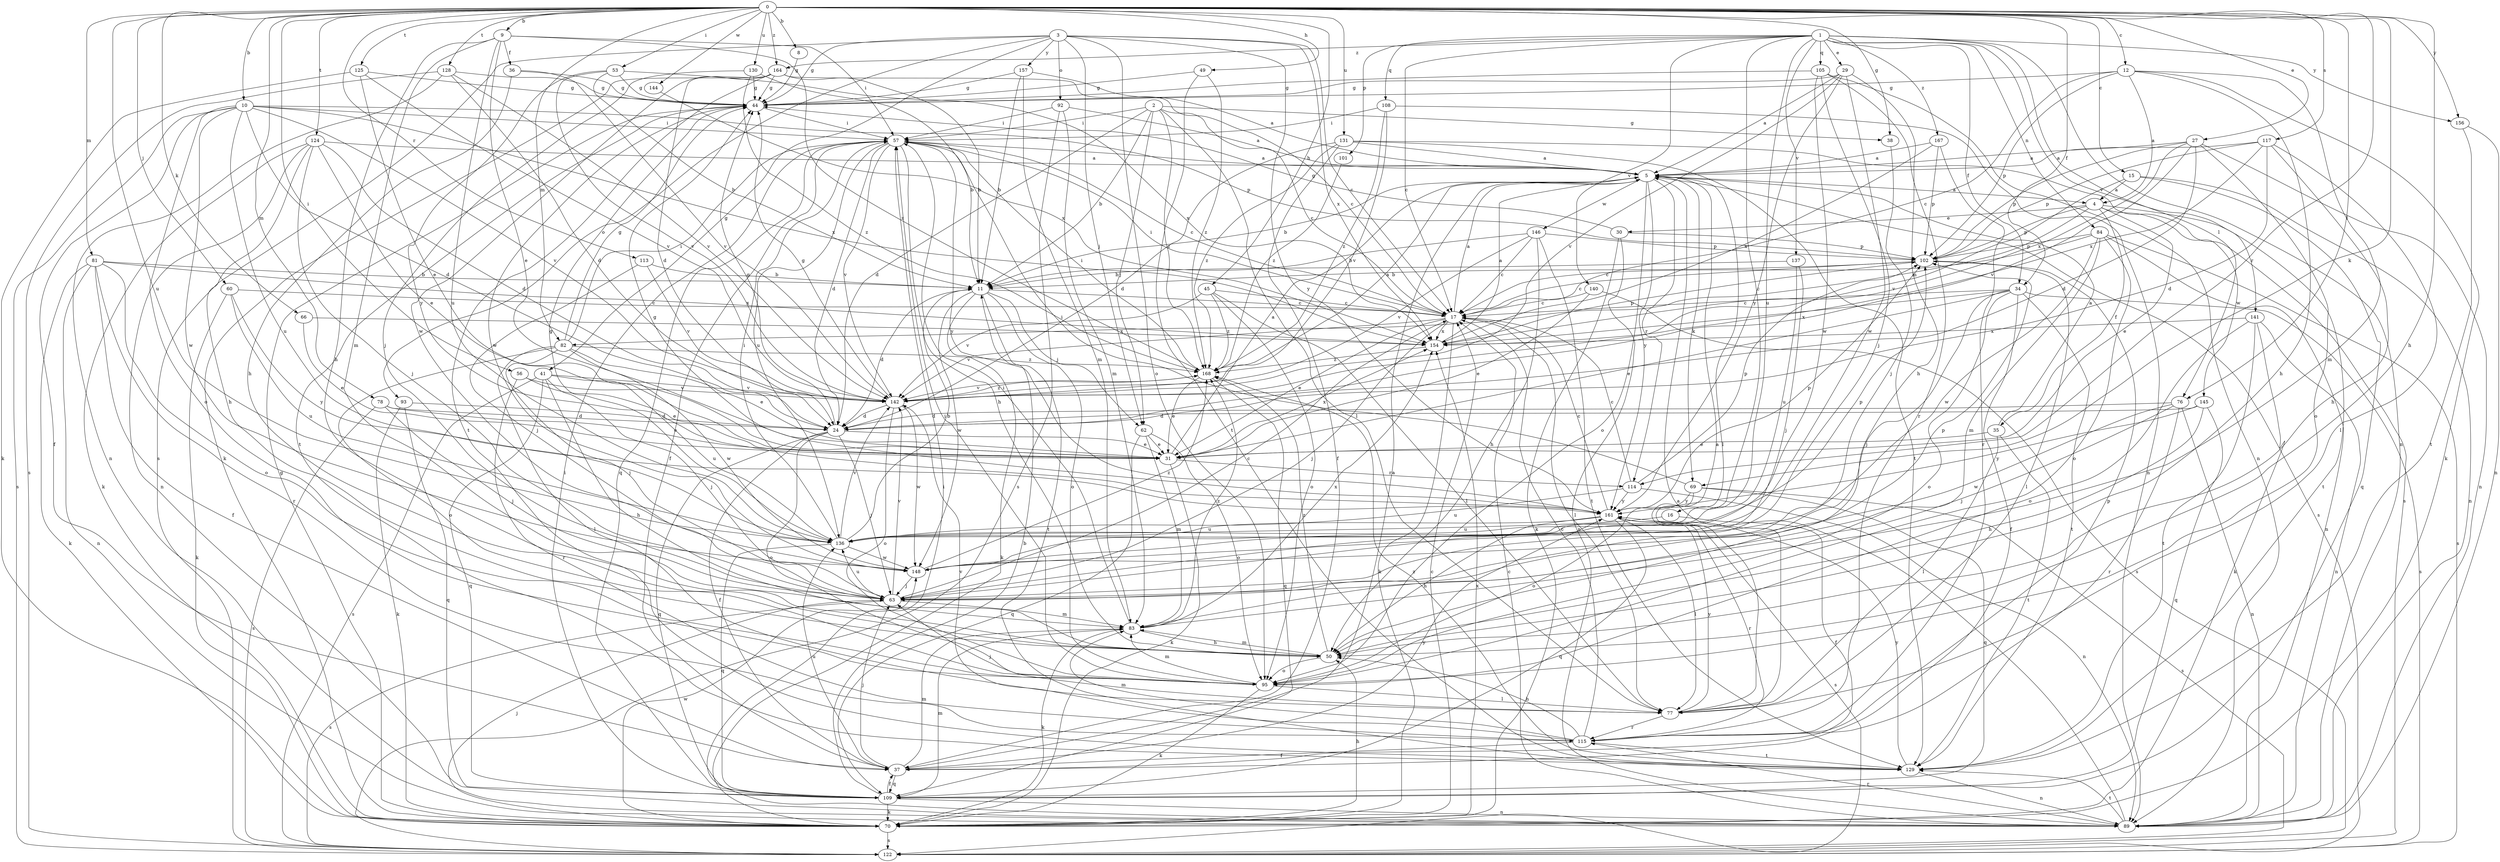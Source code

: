 strict digraph  {
0;
1;
2;
3;
4;
5;
8;
9;
10;
11;
12;
15;
16;
17;
24;
27;
29;
30;
31;
34;
35;
36;
37;
38;
41;
44;
45;
49;
50;
53;
56;
57;
60;
62;
63;
66;
69;
70;
76;
77;
78;
81;
82;
83;
84;
89;
92;
93;
95;
101;
102;
105;
108;
109;
113;
114;
115;
117;
122;
124;
125;
128;
129;
130;
131;
136;
137;
140;
141;
142;
144;
145;
146;
148;
154;
156;
157;
161;
164;
167;
168;
0 -> 8  [label=b];
0 -> 9  [label=b];
0 -> 10  [label=b];
0 -> 12  [label=c];
0 -> 15  [label=c];
0 -> 27  [label=e];
0 -> 34  [label=f];
0 -> 38  [label=g];
0 -> 45  [label=h];
0 -> 49  [label=h];
0 -> 50  [label=h];
0 -> 53  [label=i];
0 -> 56  [label=i];
0 -> 60  [label=j];
0 -> 66  [label=k];
0 -> 69  [label=k];
0 -> 76  [label=l];
0 -> 78  [label=m];
0 -> 81  [label=m];
0 -> 82  [label=m];
0 -> 113  [label=r];
0 -> 114  [label=r];
0 -> 117  [label=s];
0 -> 124  [label=t];
0 -> 125  [label=t];
0 -> 128  [label=t];
0 -> 130  [label=u];
0 -> 131  [label=u];
0 -> 136  [label=u];
0 -> 144  [label=w];
0 -> 156  [label=y];
0 -> 164  [label=z];
1 -> 16  [label=c];
1 -> 17  [label=c];
1 -> 29  [label=e];
1 -> 34  [label=f];
1 -> 76  [label=l];
1 -> 84  [label=n];
1 -> 89  [label=n];
1 -> 101  [label=p];
1 -> 105  [label=q];
1 -> 108  [label=q];
1 -> 136  [label=u];
1 -> 137  [label=v];
1 -> 140  [label=v];
1 -> 141  [label=v];
1 -> 156  [label=y];
1 -> 164  [label=z];
1 -> 167  [label=z];
2 -> 11  [label=b];
2 -> 17  [label=c];
2 -> 24  [label=d];
2 -> 38  [label=g];
2 -> 57  [label=i];
2 -> 62  [label=j];
2 -> 77  [label=l];
2 -> 168  [label=z];
3 -> 17  [label=c];
3 -> 41  [label=g];
3 -> 44  [label=g];
3 -> 62  [label=j];
3 -> 92  [label=o];
3 -> 93  [label=o];
3 -> 95  [label=o];
3 -> 122  [label=s];
3 -> 154  [label=x];
3 -> 157  [label=y];
3 -> 161  [label=y];
4 -> 30  [label=e];
4 -> 31  [label=e];
4 -> 35  [label=f];
4 -> 82  [label=m];
4 -> 102  [label=p];
4 -> 129  [label=t];
4 -> 145  [label=w];
5 -> 4  [label=a];
5 -> 11  [label=b];
5 -> 69  [label=k];
5 -> 77  [label=l];
5 -> 95  [label=o];
5 -> 114  [label=r];
5 -> 122  [label=s];
5 -> 146  [label=w];
5 -> 161  [label=y];
8 -> 44  [label=g];
9 -> 31  [label=e];
9 -> 36  [label=f];
9 -> 50  [label=h];
9 -> 57  [label=i];
9 -> 83  [label=m];
9 -> 136  [label=u];
9 -> 168  [label=z];
10 -> 24  [label=d];
10 -> 37  [label=f];
10 -> 57  [label=i];
10 -> 95  [label=o];
10 -> 102  [label=p];
10 -> 122  [label=s];
10 -> 136  [label=u];
10 -> 142  [label=v];
10 -> 148  [label=w];
10 -> 154  [label=x];
11 -> 17  [label=c];
11 -> 24  [label=d];
11 -> 62  [label=j];
11 -> 70  [label=k];
11 -> 95  [label=o];
11 -> 129  [label=t];
11 -> 148  [label=w];
12 -> 4  [label=a];
12 -> 17  [label=c];
12 -> 44  [label=g];
12 -> 50  [label=h];
12 -> 70  [label=k];
12 -> 83  [label=m];
12 -> 102  [label=p];
15 -> 4  [label=a];
15 -> 89  [label=n];
15 -> 109  [label=q];
15 -> 142  [label=v];
16 -> 37  [label=f];
16 -> 136  [label=u];
17 -> 5  [label=a];
17 -> 31  [label=e];
17 -> 57  [label=i];
17 -> 63  [label=j];
17 -> 70  [label=k];
17 -> 77  [label=l];
17 -> 142  [label=v];
17 -> 154  [label=x];
24 -> 31  [label=e];
24 -> 37  [label=f];
24 -> 44  [label=g];
24 -> 63  [label=j];
24 -> 95  [label=o];
24 -> 109  [label=q];
27 -> 5  [label=a];
27 -> 24  [label=d];
27 -> 89  [label=n];
27 -> 95  [label=o];
27 -> 102  [label=p];
27 -> 142  [label=v];
27 -> 154  [label=x];
29 -> 5  [label=a];
29 -> 44  [label=g];
29 -> 50  [label=h];
29 -> 142  [label=v];
29 -> 148  [label=w];
29 -> 161  [label=y];
30 -> 44  [label=g];
30 -> 70  [label=k];
30 -> 89  [label=n];
30 -> 102  [label=p];
31 -> 5  [label=a];
31 -> 70  [label=k];
31 -> 114  [label=r];
31 -> 154  [label=x];
34 -> 17  [label=c];
34 -> 31  [label=e];
34 -> 37  [label=f];
34 -> 63  [label=j];
34 -> 95  [label=o];
34 -> 122  [label=s];
34 -> 129  [label=t];
34 -> 154  [label=x];
35 -> 5  [label=a];
35 -> 31  [label=e];
35 -> 77  [label=l];
35 -> 129  [label=t];
36 -> 44  [label=g];
36 -> 50  [label=h];
36 -> 142  [label=v];
37 -> 5  [label=a];
37 -> 63  [label=j];
37 -> 83  [label=m];
37 -> 109  [label=q];
37 -> 136  [label=u];
37 -> 161  [label=y];
38 -> 63  [label=j];
41 -> 50  [label=h];
41 -> 63  [label=j];
41 -> 109  [label=q];
41 -> 122  [label=s];
41 -> 136  [label=u];
41 -> 142  [label=v];
44 -> 57  [label=i];
44 -> 129  [label=t];
44 -> 148  [label=w];
45 -> 17  [label=c];
45 -> 77  [label=l];
45 -> 95  [label=o];
45 -> 142  [label=v];
45 -> 168  [label=z];
49 -> 44  [label=g];
49 -> 129  [label=t];
49 -> 168  [label=z];
50 -> 83  [label=m];
50 -> 95  [label=o];
50 -> 168  [label=z];
53 -> 11  [label=b];
53 -> 44  [label=g];
53 -> 142  [label=v];
53 -> 154  [label=x];
53 -> 161  [label=y];
56 -> 31  [label=e];
56 -> 115  [label=r];
56 -> 142  [label=v];
57 -> 5  [label=a];
57 -> 17  [label=c];
57 -> 24  [label=d];
57 -> 37  [label=f];
57 -> 50  [label=h];
57 -> 109  [label=q];
57 -> 136  [label=u];
57 -> 142  [label=v];
57 -> 161  [label=y];
60 -> 17  [label=c];
60 -> 70  [label=k];
60 -> 136  [label=u];
60 -> 161  [label=y];
62 -> 31  [label=e];
62 -> 83  [label=m];
62 -> 95  [label=o];
62 -> 109  [label=q];
63 -> 17  [label=c];
63 -> 83  [label=m];
63 -> 102  [label=p];
63 -> 122  [label=s];
63 -> 136  [label=u];
63 -> 142  [label=v];
66 -> 31  [label=e];
66 -> 154  [label=x];
69 -> 57  [label=i];
69 -> 95  [label=o];
69 -> 109  [label=q];
69 -> 122  [label=s];
69 -> 161  [label=y];
70 -> 17  [label=c];
70 -> 44  [label=g];
70 -> 50  [label=h];
70 -> 63  [label=j];
70 -> 122  [label=s];
70 -> 148  [label=w];
70 -> 154  [label=x];
76 -> 24  [label=d];
76 -> 63  [label=j];
76 -> 89  [label=n];
76 -> 115  [label=r];
76 -> 148  [label=w];
77 -> 5  [label=a];
77 -> 63  [label=j];
77 -> 115  [label=r];
77 -> 161  [label=y];
78 -> 24  [label=d];
78 -> 31  [label=e];
78 -> 63  [label=j];
78 -> 122  [label=s];
81 -> 11  [label=b];
81 -> 37  [label=f];
81 -> 70  [label=k];
81 -> 89  [label=n];
81 -> 95  [label=o];
81 -> 115  [label=r];
81 -> 154  [label=x];
82 -> 31  [label=e];
82 -> 44  [label=g];
82 -> 57  [label=i];
82 -> 63  [label=j];
82 -> 77  [label=l];
82 -> 95  [label=o];
82 -> 148  [label=w];
82 -> 168  [label=z];
83 -> 50  [label=h];
83 -> 57  [label=i];
83 -> 70  [label=k];
83 -> 154  [label=x];
83 -> 168  [label=z];
84 -> 17  [label=c];
84 -> 83  [label=m];
84 -> 89  [label=n];
84 -> 95  [label=o];
84 -> 102  [label=p];
84 -> 122  [label=s];
84 -> 148  [label=w];
89 -> 5  [label=a];
89 -> 17  [label=c];
89 -> 57  [label=i];
89 -> 115  [label=r];
89 -> 129  [label=t];
92 -> 5  [label=a];
92 -> 57  [label=i];
92 -> 83  [label=m];
92 -> 122  [label=s];
93 -> 24  [label=d];
93 -> 70  [label=k];
93 -> 109  [label=q];
95 -> 57  [label=i];
95 -> 70  [label=k];
95 -> 77  [label=l];
95 -> 83  [label=m];
101 -> 168  [label=z];
102 -> 11  [label=b];
102 -> 17  [label=c];
102 -> 77  [label=l];
105 -> 44  [label=g];
105 -> 63  [label=j];
105 -> 89  [label=n];
105 -> 115  [label=r];
105 -> 148  [label=w];
108 -> 57  [label=i];
108 -> 89  [label=n];
108 -> 142  [label=v];
108 -> 168  [label=z];
109 -> 11  [label=b];
109 -> 37  [label=f];
109 -> 57  [label=i];
109 -> 70  [label=k];
109 -> 83  [label=m];
109 -> 89  [label=n];
113 -> 11  [label=b];
113 -> 63  [label=j];
113 -> 142  [label=v];
114 -> 17  [label=c];
114 -> 89  [label=n];
114 -> 102  [label=p];
114 -> 136  [label=u];
114 -> 161  [label=y];
115 -> 17  [label=c];
115 -> 37  [label=f];
115 -> 50  [label=h];
115 -> 83  [label=m];
115 -> 102  [label=p];
115 -> 129  [label=t];
115 -> 142  [label=v];
117 -> 5  [label=a];
117 -> 24  [label=d];
117 -> 50  [label=h];
117 -> 77  [label=l];
117 -> 102  [label=p];
117 -> 154  [label=x];
124 -> 5  [label=a];
124 -> 24  [label=d];
124 -> 31  [label=e];
124 -> 50  [label=h];
124 -> 63  [label=j];
124 -> 70  [label=k];
124 -> 89  [label=n];
125 -> 31  [label=e];
125 -> 44  [label=g];
125 -> 70  [label=k];
125 -> 142  [label=v];
128 -> 24  [label=d];
128 -> 44  [label=g];
128 -> 89  [label=n];
128 -> 122  [label=s];
128 -> 142  [label=v];
129 -> 89  [label=n];
129 -> 161  [label=y];
129 -> 168  [label=z];
130 -> 11  [label=b];
130 -> 44  [label=g];
130 -> 63  [label=j];
130 -> 168  [label=z];
131 -> 5  [label=a];
131 -> 24  [label=d];
131 -> 37  [label=f];
131 -> 122  [label=s];
131 -> 129  [label=t];
131 -> 168  [label=z];
136 -> 11  [label=b];
136 -> 44  [label=g];
136 -> 57  [label=i];
136 -> 102  [label=p];
136 -> 109  [label=q];
136 -> 142  [label=v];
136 -> 148  [label=w];
137 -> 11  [label=b];
137 -> 63  [label=j];
137 -> 136  [label=u];
140 -> 17  [label=c];
140 -> 31  [label=e];
140 -> 122  [label=s];
141 -> 70  [label=k];
141 -> 89  [label=n];
141 -> 95  [label=o];
141 -> 129  [label=t];
141 -> 154  [label=x];
142 -> 24  [label=d];
142 -> 44  [label=g];
142 -> 95  [label=o];
142 -> 148  [label=w];
142 -> 168  [label=z];
144 -> 154  [label=x];
145 -> 24  [label=d];
145 -> 50  [label=h];
145 -> 109  [label=q];
145 -> 161  [label=y];
146 -> 11  [label=b];
146 -> 17  [label=c];
146 -> 50  [label=h];
146 -> 102  [label=p];
146 -> 129  [label=t];
146 -> 142  [label=v];
148 -> 63  [label=j];
148 -> 168  [label=z];
154 -> 5  [label=a];
154 -> 102  [label=p];
154 -> 168  [label=z];
156 -> 89  [label=n];
156 -> 129  [label=t];
157 -> 5  [label=a];
157 -> 11  [label=b];
157 -> 44  [label=g];
157 -> 83  [label=m];
161 -> 17  [label=c];
161 -> 44  [label=g];
161 -> 50  [label=h];
161 -> 77  [label=l];
161 -> 102  [label=p];
161 -> 109  [label=q];
161 -> 115  [label=r];
161 -> 122  [label=s];
161 -> 136  [label=u];
164 -> 11  [label=b];
164 -> 17  [label=c];
164 -> 24  [label=d];
164 -> 44  [label=g];
164 -> 70  [label=k];
164 -> 129  [label=t];
164 -> 148  [label=w];
167 -> 5  [label=a];
167 -> 102  [label=p];
167 -> 115  [label=r];
167 -> 154  [label=x];
168 -> 5  [label=a];
168 -> 31  [label=e];
168 -> 57  [label=i];
168 -> 109  [label=q];
168 -> 142  [label=v];
}
